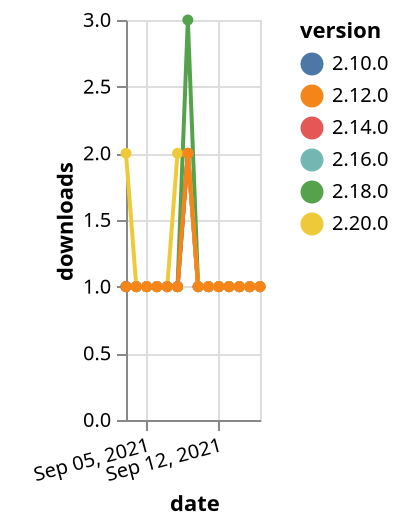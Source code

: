 {"$schema": "https://vega.github.io/schema/vega-lite/v5.json", "description": "A simple bar chart with embedded data.", "data": {"values": [{"date": "2021-09-03", "total": 150, "delta": 1, "version": "2.16.0"}, {"date": "2021-09-04", "total": 151, "delta": 1, "version": "2.16.0"}, {"date": "2021-09-05", "total": 152, "delta": 1, "version": "2.16.0"}, {"date": "2021-09-06", "total": 153, "delta": 1, "version": "2.16.0"}, {"date": "2021-09-07", "total": 154, "delta": 1, "version": "2.16.0"}, {"date": "2021-09-08", "total": 155, "delta": 1, "version": "2.16.0"}, {"date": "2021-09-09", "total": 157, "delta": 2, "version": "2.16.0"}, {"date": "2021-09-10", "total": 158, "delta": 1, "version": "2.16.0"}, {"date": "2021-09-11", "total": 159, "delta": 1, "version": "2.16.0"}, {"date": "2021-09-12", "total": 160, "delta": 1, "version": "2.16.0"}, {"date": "2021-09-13", "total": 161, "delta": 1, "version": "2.16.0"}, {"date": "2021-09-14", "total": 162, "delta": 1, "version": "2.16.0"}, {"date": "2021-09-15", "total": 163, "delta": 1, "version": "2.16.0"}, {"date": "2021-09-16", "total": 164, "delta": 1, "version": "2.16.0"}, {"date": "2021-09-03", "total": 218, "delta": 1, "version": "2.10.0"}, {"date": "2021-09-04", "total": 219, "delta": 1, "version": "2.10.0"}, {"date": "2021-09-05", "total": 220, "delta": 1, "version": "2.10.0"}, {"date": "2021-09-06", "total": 221, "delta": 1, "version": "2.10.0"}, {"date": "2021-09-07", "total": 222, "delta": 1, "version": "2.10.0"}, {"date": "2021-09-08", "total": 223, "delta": 1, "version": "2.10.0"}, {"date": "2021-09-09", "total": 225, "delta": 2, "version": "2.10.0"}, {"date": "2021-09-10", "total": 226, "delta": 1, "version": "2.10.0"}, {"date": "2021-09-11", "total": 227, "delta": 1, "version": "2.10.0"}, {"date": "2021-09-12", "total": 228, "delta": 1, "version": "2.10.0"}, {"date": "2021-09-13", "total": 229, "delta": 1, "version": "2.10.0"}, {"date": "2021-09-14", "total": 230, "delta": 1, "version": "2.10.0"}, {"date": "2021-09-15", "total": 231, "delta": 1, "version": "2.10.0"}, {"date": "2021-09-16", "total": 232, "delta": 1, "version": "2.10.0"}, {"date": "2021-09-03", "total": 163, "delta": 1, "version": "2.18.0"}, {"date": "2021-09-04", "total": 164, "delta": 1, "version": "2.18.0"}, {"date": "2021-09-05", "total": 165, "delta": 1, "version": "2.18.0"}, {"date": "2021-09-06", "total": 166, "delta": 1, "version": "2.18.0"}, {"date": "2021-09-07", "total": 167, "delta": 1, "version": "2.18.0"}, {"date": "2021-09-08", "total": 168, "delta": 1, "version": "2.18.0"}, {"date": "2021-09-09", "total": 171, "delta": 3, "version": "2.18.0"}, {"date": "2021-09-10", "total": 172, "delta": 1, "version": "2.18.0"}, {"date": "2021-09-11", "total": 173, "delta": 1, "version": "2.18.0"}, {"date": "2021-09-12", "total": 174, "delta": 1, "version": "2.18.0"}, {"date": "2021-09-13", "total": 175, "delta": 1, "version": "2.18.0"}, {"date": "2021-09-14", "total": 176, "delta": 1, "version": "2.18.0"}, {"date": "2021-09-15", "total": 177, "delta": 1, "version": "2.18.0"}, {"date": "2021-09-16", "total": 178, "delta": 1, "version": "2.18.0"}, {"date": "2021-09-03", "total": 168, "delta": 1, "version": "2.14.0"}, {"date": "2021-09-04", "total": 169, "delta": 1, "version": "2.14.0"}, {"date": "2021-09-05", "total": 170, "delta": 1, "version": "2.14.0"}, {"date": "2021-09-06", "total": 171, "delta": 1, "version": "2.14.0"}, {"date": "2021-09-07", "total": 172, "delta": 1, "version": "2.14.0"}, {"date": "2021-09-08", "total": 173, "delta": 1, "version": "2.14.0"}, {"date": "2021-09-09", "total": 175, "delta": 2, "version": "2.14.0"}, {"date": "2021-09-10", "total": 176, "delta": 1, "version": "2.14.0"}, {"date": "2021-09-11", "total": 177, "delta": 1, "version": "2.14.0"}, {"date": "2021-09-12", "total": 178, "delta": 1, "version": "2.14.0"}, {"date": "2021-09-13", "total": 179, "delta": 1, "version": "2.14.0"}, {"date": "2021-09-14", "total": 180, "delta": 1, "version": "2.14.0"}, {"date": "2021-09-15", "total": 181, "delta": 1, "version": "2.14.0"}, {"date": "2021-09-16", "total": 182, "delta": 1, "version": "2.14.0"}, {"date": "2021-09-03", "total": 114, "delta": 2, "version": "2.20.0"}, {"date": "2021-09-04", "total": 115, "delta": 1, "version": "2.20.0"}, {"date": "2021-09-05", "total": 116, "delta": 1, "version": "2.20.0"}, {"date": "2021-09-06", "total": 117, "delta": 1, "version": "2.20.0"}, {"date": "2021-09-07", "total": 118, "delta": 1, "version": "2.20.0"}, {"date": "2021-09-08", "total": 120, "delta": 2, "version": "2.20.0"}, {"date": "2021-09-09", "total": 122, "delta": 2, "version": "2.20.0"}, {"date": "2021-09-10", "total": 123, "delta": 1, "version": "2.20.0"}, {"date": "2021-09-11", "total": 124, "delta": 1, "version": "2.20.0"}, {"date": "2021-09-12", "total": 125, "delta": 1, "version": "2.20.0"}, {"date": "2021-09-13", "total": 126, "delta": 1, "version": "2.20.0"}, {"date": "2021-09-14", "total": 127, "delta": 1, "version": "2.20.0"}, {"date": "2021-09-15", "total": 128, "delta": 1, "version": "2.20.0"}, {"date": "2021-09-16", "total": 129, "delta": 1, "version": "2.20.0"}, {"date": "2021-09-03", "total": 176, "delta": 1, "version": "2.12.0"}, {"date": "2021-09-04", "total": 177, "delta": 1, "version": "2.12.0"}, {"date": "2021-09-05", "total": 178, "delta": 1, "version": "2.12.0"}, {"date": "2021-09-06", "total": 179, "delta": 1, "version": "2.12.0"}, {"date": "2021-09-07", "total": 180, "delta": 1, "version": "2.12.0"}, {"date": "2021-09-08", "total": 181, "delta": 1, "version": "2.12.0"}, {"date": "2021-09-09", "total": 183, "delta": 2, "version": "2.12.0"}, {"date": "2021-09-10", "total": 184, "delta": 1, "version": "2.12.0"}, {"date": "2021-09-11", "total": 185, "delta": 1, "version": "2.12.0"}, {"date": "2021-09-12", "total": 186, "delta": 1, "version": "2.12.0"}, {"date": "2021-09-13", "total": 187, "delta": 1, "version": "2.12.0"}, {"date": "2021-09-14", "total": 188, "delta": 1, "version": "2.12.0"}, {"date": "2021-09-15", "total": 189, "delta": 1, "version": "2.12.0"}, {"date": "2021-09-16", "total": 190, "delta": 1, "version": "2.12.0"}]}, "width": "container", "mark": {"type": "line", "point": {"filled": true}}, "encoding": {"x": {"field": "date", "type": "temporal", "timeUnit": "yearmonthdate", "title": "date", "axis": {"labelAngle": -15}}, "y": {"field": "delta", "type": "quantitative", "title": "downloads"}, "color": {"field": "version", "type": "nominal"}, "tooltip": {"field": "delta"}}}